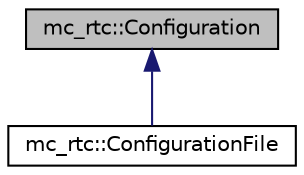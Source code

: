digraph "mc_rtc::Configuration"
{
 // INTERACTIVE_SVG=YES
  edge [fontname="Helvetica",fontsize="10",labelfontname="Helvetica",labelfontsize="10"];
  node [fontname="Helvetica",fontsize="10",shape=record];
  Node0 [label="mc_rtc::Configuration",height=0.2,width=0.4,color="black", fillcolor="grey75", style="filled", fontcolor="black"];
  Node0 -> Node1 [dir="back",color="midnightblue",fontsize="10",style="solid",fontname="Helvetica"];
  Node1 [label="mc_rtc::ConfigurationFile",height=0.2,width=0.4,color="black", fillcolor="white", style="filled",URL="$structmc__rtc_1_1ConfigurationFile.html",tooltip="Configuration object that keeps track of the file it comes from "];
}
